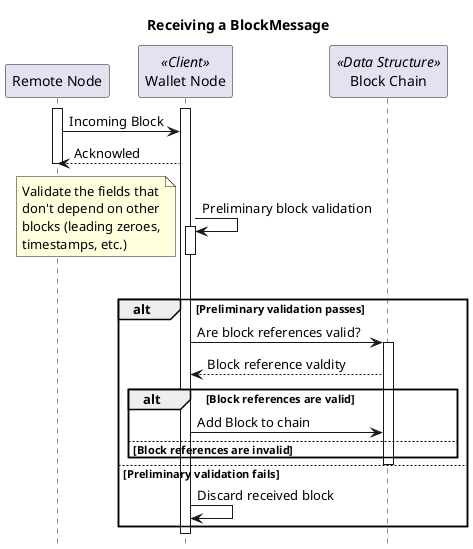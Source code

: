' UML sequence diagram for receiving BlockMessages

@startuml
title Receiving a BlockMessage
hide footbox

participant "Remote Node" as Remote
participant "Wallet Node" as Client << Client >>
participant "Block Chain" as BlockChain << Data Structure >>

activate Client
activate Remote
Remote -> Client : Incoming Block
Remote <-- Client : Acknowled
deactivate Remote



Client -> Client : Preliminary block validation
activate Client
note left
    Validate the fields that
    don't depend on other
    blocks (leading zeroes,
    timestamps, etc.)
end note
deactivate Client
alt Preliminary validation passes
    Client -> BlockChain : Are block references valid?
    activate BlockChain
    Client <-- BlockChain : Block reference valdity
    alt Block references are valid
        Client -> BlockChain : Add Block to chain
    else Block references are invalid
    end
    deactivate BlockChain
else Preliminary validation fails
    Client -> Client : Discard received block
end
deactivate Client
@enduml

